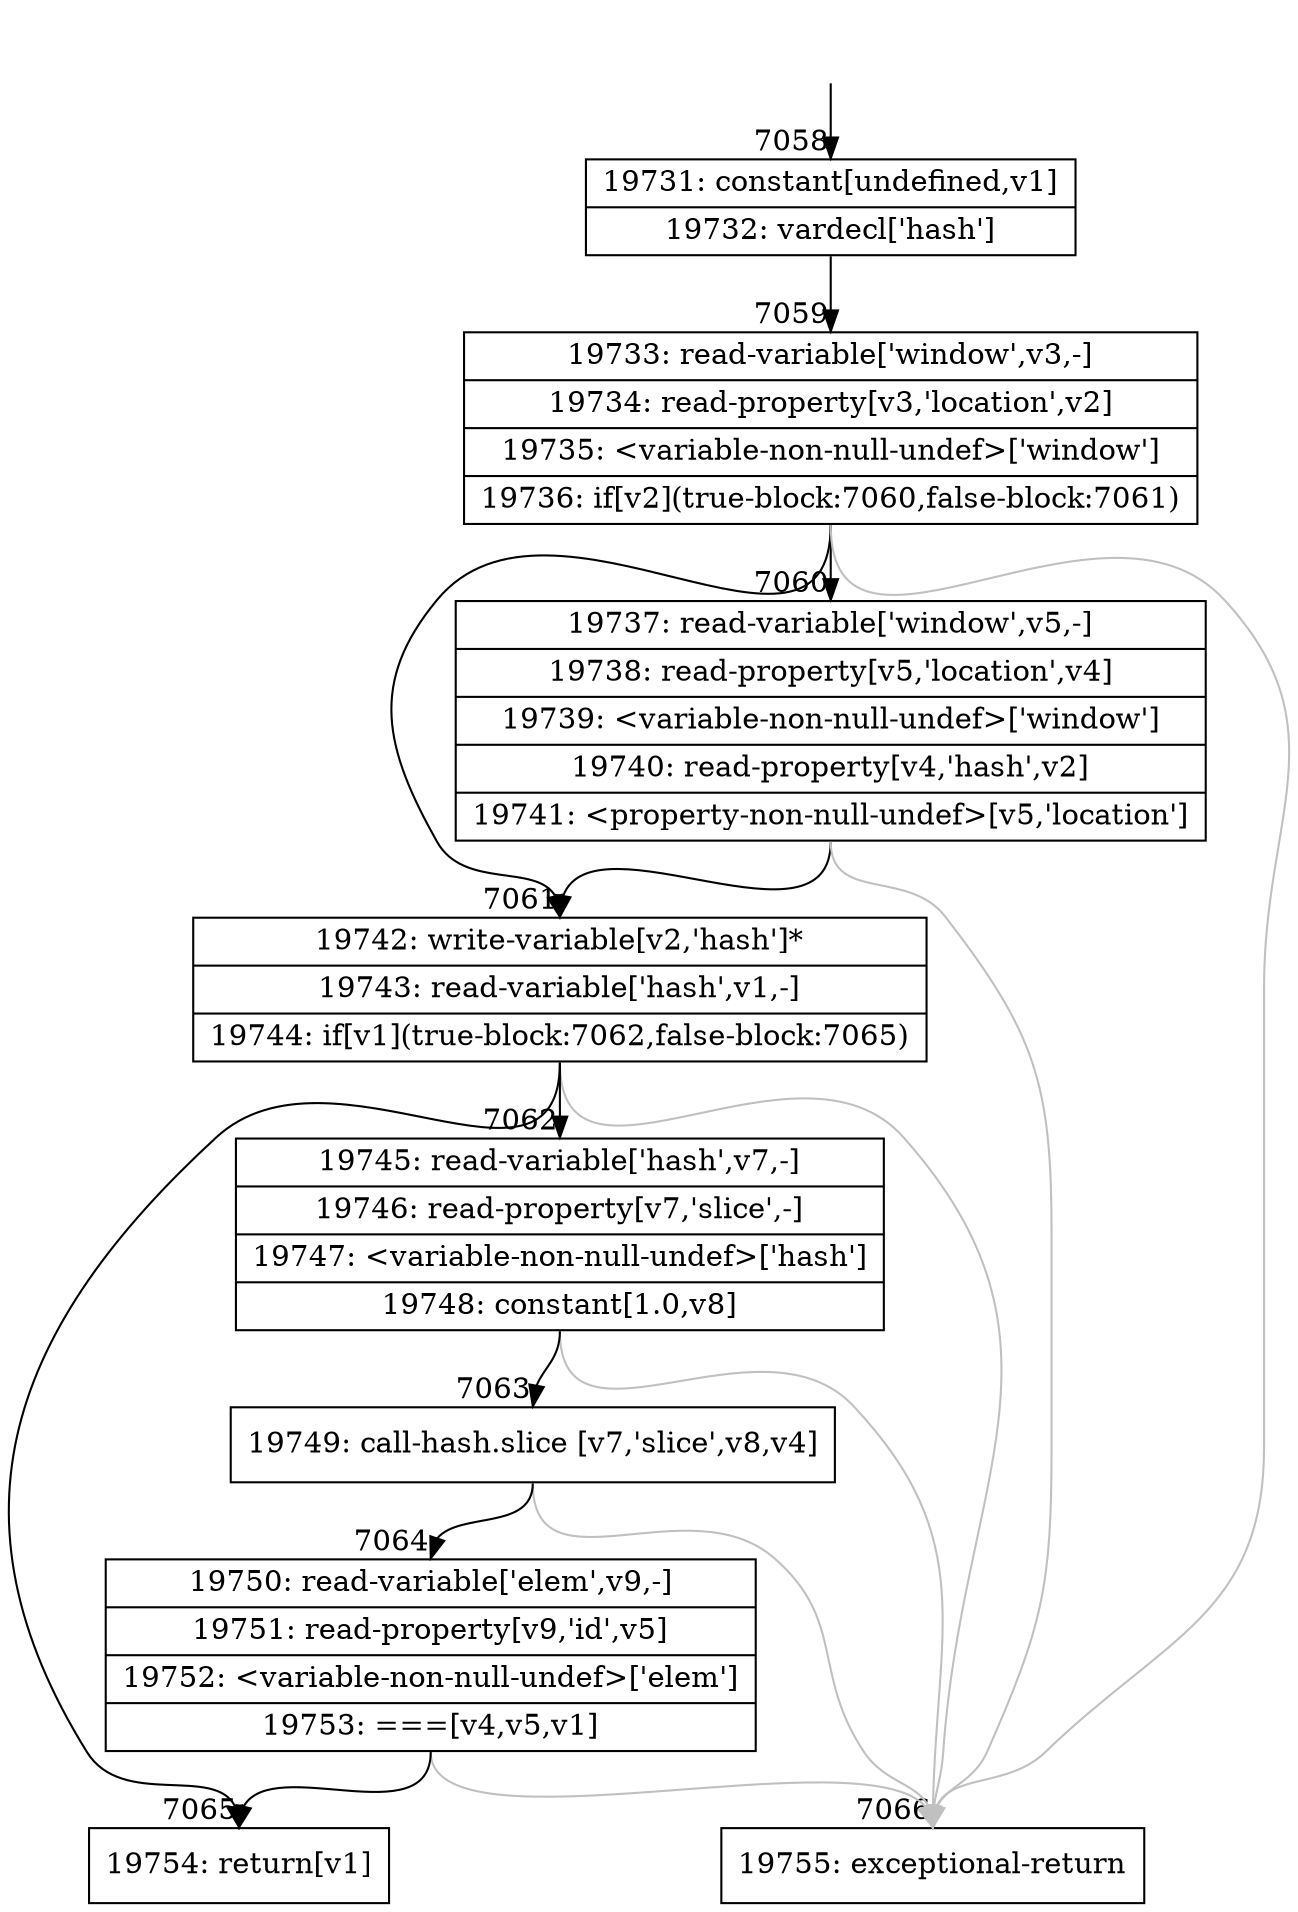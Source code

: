 digraph {
rankdir="TD"
BB_entry540[shape=none,label=""];
BB_entry540 -> BB7058 [tailport=s, headport=n, headlabel="    7058"]
BB7058 [shape=record label="{19731: constant[undefined,v1]|19732: vardecl['hash']}" ] 
BB7058 -> BB7059 [tailport=s, headport=n, headlabel="      7059"]
BB7059 [shape=record label="{19733: read-variable['window',v3,-]|19734: read-property[v3,'location',v2]|19735: \<variable-non-null-undef\>['window']|19736: if[v2](true-block:7060,false-block:7061)}" ] 
BB7059 -> BB7061 [tailport=s, headport=n, headlabel="      7061"]
BB7059 -> BB7060 [tailport=s, headport=n, headlabel="      7060"]
BB7059 -> BB7066 [tailport=s, headport=n, color=gray, headlabel="      7066"]
BB7060 [shape=record label="{19737: read-variable['window',v5,-]|19738: read-property[v5,'location',v4]|19739: \<variable-non-null-undef\>['window']|19740: read-property[v4,'hash',v2]|19741: \<property-non-null-undef\>[v5,'location']}" ] 
BB7060 -> BB7061 [tailport=s, headport=n]
BB7060 -> BB7066 [tailport=s, headport=n, color=gray]
BB7061 [shape=record label="{19742: write-variable[v2,'hash']*|19743: read-variable['hash',v1,-]|19744: if[v1](true-block:7062,false-block:7065)}" ] 
BB7061 -> BB7065 [tailport=s, headport=n, headlabel="      7065"]
BB7061 -> BB7062 [tailport=s, headport=n, headlabel="      7062"]
BB7061 -> BB7066 [tailport=s, headport=n, color=gray]
BB7062 [shape=record label="{19745: read-variable['hash',v7,-]|19746: read-property[v7,'slice',-]|19747: \<variable-non-null-undef\>['hash']|19748: constant[1.0,v8]}" ] 
BB7062 -> BB7063 [tailport=s, headport=n, headlabel="      7063"]
BB7062 -> BB7066 [tailport=s, headport=n, color=gray]
BB7063 [shape=record label="{19749: call-hash.slice [v7,'slice',v8,v4]}" ] 
BB7063 -> BB7064 [tailport=s, headport=n, headlabel="      7064"]
BB7063 -> BB7066 [tailport=s, headport=n, color=gray]
BB7064 [shape=record label="{19750: read-variable['elem',v9,-]|19751: read-property[v9,'id',v5]|19752: \<variable-non-null-undef\>['elem']|19753: ===[v4,v5,v1]}" ] 
BB7064 -> BB7065 [tailport=s, headport=n]
BB7064 -> BB7066 [tailport=s, headport=n, color=gray]
BB7065 [shape=record label="{19754: return[v1]}" ] 
BB7066 [shape=record label="{19755: exceptional-return}" ] 
//#$~ 5577
}
